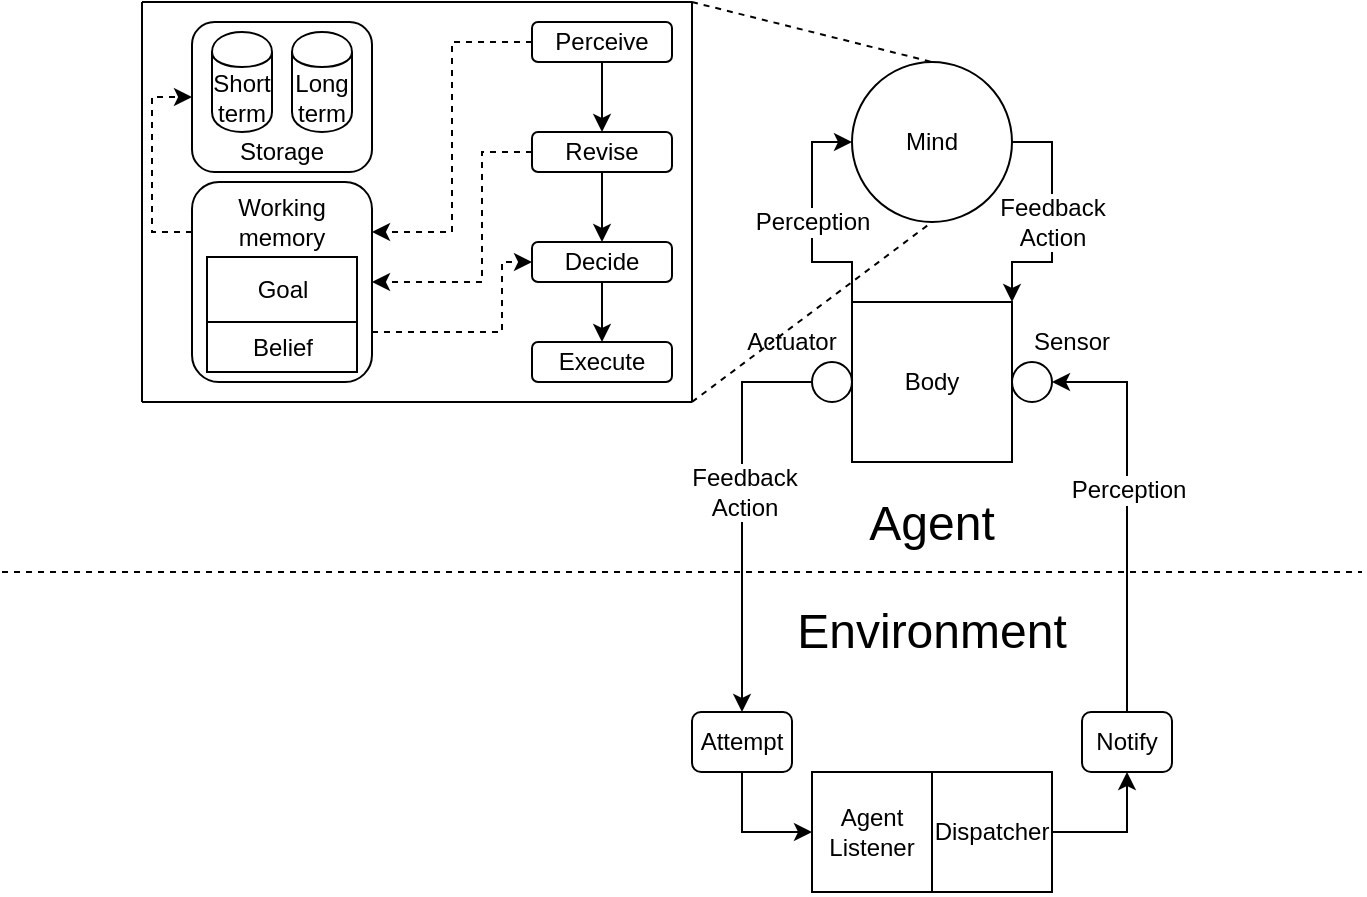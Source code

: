 <mxfile version="13.3.4" type="device"><diagram id="6pJ4MsZsE8svDMsVTZjR" name="Page-1"><mxGraphModel dx="1262" dy="691" grid="1" gridSize="10" guides="1" tooltips="1" connect="1" arrows="1" fold="1" page="1" pageScale="1" pageWidth="850" pageHeight="1100" math="0" shadow="0"><root><mxCell id="0"/><mxCell id="1" parent="0"/><mxCell id="4b0dk1FAo4YuZ8AYB30p-12" style="edgeStyle=orthogonalEdgeStyle;rounded=0;orthogonalLoop=1;jettySize=auto;html=1;exitX=1;exitY=0.5;exitDx=0;exitDy=0;entryX=1;entryY=0;entryDx=0;entryDy=0;" parent="1" source="4b0dk1FAo4YuZ8AYB30p-1" target="4b0dk1FAo4YuZ8AYB30p-2" edge="1"><mxGeometry relative="1" as="geometry"/></mxCell><mxCell id="4b0dk1FAo4YuZ8AYB30p-22" value="&lt;div&gt;Feedback&lt;/div&gt;&lt;div&gt;Action&lt;/div&gt;" style="text;html=1;align=center;verticalAlign=middle;resizable=0;points=[];labelBackgroundColor=#ffffff;" parent="4b0dk1FAo4YuZ8AYB30p-12" vertex="1" connectable="0"><mxGeometry y="2" relative="1" as="geometry"><mxPoint x="-2" as="offset"/></mxGeometry></mxCell><mxCell id="4b0dk1FAo4YuZ8AYB30p-1" value="Mind" style="ellipse;whiteSpace=wrap;html=1;aspect=fixed;" parent="1" vertex="1"><mxGeometry x="505" y="60" width="80" height="80" as="geometry"/></mxCell><mxCell id="4b0dk1FAo4YuZ8AYB30p-11" style="edgeStyle=orthogonalEdgeStyle;rounded=0;orthogonalLoop=1;jettySize=auto;html=1;exitX=0;exitY=0;exitDx=0;exitDy=0;entryX=0;entryY=0.5;entryDx=0;entryDy=0;" parent="1" source="4b0dk1FAo4YuZ8AYB30p-2" target="4b0dk1FAo4YuZ8AYB30p-1" edge="1"><mxGeometry relative="1" as="geometry"/></mxCell><mxCell id="4b0dk1FAo4YuZ8AYB30p-21" value="Perception" style="text;html=1;align=center;verticalAlign=middle;resizable=0;points=[];labelBackgroundColor=#ffffff;" parent="4b0dk1FAo4YuZ8AYB30p-11" vertex="1" connectable="0"><mxGeometry x="-0.017" y="2" relative="1" as="geometry"><mxPoint x="2" y="-1" as="offset"/></mxGeometry></mxCell><mxCell id="4b0dk1FAo4YuZ8AYB30p-2" value="Body" style="whiteSpace=wrap;html=1;aspect=fixed;" parent="1" vertex="1"><mxGeometry x="505" y="180" width="80" height="80" as="geometry"/></mxCell><mxCell id="4b0dk1FAo4YuZ8AYB30p-17" style="edgeStyle=orthogonalEdgeStyle;rounded=0;orthogonalLoop=1;jettySize=auto;html=1;exitX=0;exitY=0.5;exitDx=0;exitDy=0;entryX=0.5;entryY=0;entryDx=0;entryDy=0;" parent="1" source="4b0dk1FAo4YuZ8AYB30p-4" target="OEP2vgiXgAEKpBUmIah0-2" edge="1"><mxGeometry relative="1" as="geometry"><mxPoint x="505" y="340.0" as="targetPoint"/></mxGeometry></mxCell><mxCell id="4b0dk1FAo4YuZ8AYB30p-19" value="&lt;div&gt;Feedback&lt;/div&gt;&lt;div&gt;Action&lt;/div&gt;" style="text;html=1;align=center;verticalAlign=middle;resizable=0;points=[];labelBackgroundColor=#ffffff;" parent="4b0dk1FAo4YuZ8AYB30p-17" vertex="1" connectable="0"><mxGeometry y="1" relative="1" as="geometry"><mxPoint y="-10" as="offset"/></mxGeometry></mxCell><mxCell id="4b0dk1FAo4YuZ8AYB30p-4" value="" style="ellipse;whiteSpace=wrap;html=1;aspect=fixed;" parent="1" vertex="1"><mxGeometry x="485" y="210" width="20" height="20" as="geometry"/></mxCell><mxCell id="4b0dk1FAo4YuZ8AYB30p-5" value="" style="ellipse;whiteSpace=wrap;html=1;aspect=fixed;" parent="1" vertex="1"><mxGeometry x="585" y="210" width="20" height="20" as="geometry"/></mxCell><mxCell id="4b0dk1FAo4YuZ8AYB30p-10" value="Sensor" style="text;html=1;strokeColor=none;fillColor=none;align=center;verticalAlign=middle;whiteSpace=wrap;rounded=0;" parent="1" vertex="1"><mxGeometry x="595" y="190" width="40" height="20" as="geometry"/></mxCell><mxCell id="4b0dk1FAo4YuZ8AYB30p-16" value="" style="endArrow=none;dashed=1;html=1;" parent="1" edge="1"><mxGeometry width="50" height="50" relative="1" as="geometry"><mxPoint x="80" y="315" as="sourcePoint"/><mxPoint x="760" y="315" as="targetPoint"/></mxGeometry></mxCell><mxCell id="4b0dk1FAo4YuZ8AYB30p-18" style="edgeStyle=orthogonalEdgeStyle;rounded=0;orthogonalLoop=1;jettySize=auto;html=1;exitX=0.5;exitY=0;exitDx=0;exitDy=0;entryX=1;entryY=0.5;entryDx=0;entryDy=0;" parent="1" source="OEP2vgiXgAEKpBUmIah0-3" target="4b0dk1FAo4YuZ8AYB30p-5" edge="1"><mxGeometry relative="1" as="geometry"><mxPoint x="585" y="340.0" as="sourcePoint"/></mxGeometry></mxCell><mxCell id="4b0dk1FAo4YuZ8AYB30p-20" value="Perception" style="text;html=1;align=center;verticalAlign=middle;resizable=0;points=[];labelBackgroundColor=#ffffff;" parent="4b0dk1FAo4YuZ8AYB30p-18" vertex="1" connectable="0"><mxGeometry x="-0.033" y="3" relative="1" as="geometry"><mxPoint x="3" y="-13" as="offset"/></mxGeometry></mxCell><mxCell id="4b0dk1FAo4YuZ8AYB30p-25" value="" style="endArrow=none;html=1;" parent="1" edge="1"><mxGeometry width="50" height="50" relative="1" as="geometry"><mxPoint x="150" y="230" as="sourcePoint"/><mxPoint x="425" y="230" as="targetPoint"/></mxGeometry></mxCell><mxCell id="4b0dk1FAo4YuZ8AYB30p-26" value="" style="endArrow=none;html=1;" parent="1" edge="1"><mxGeometry width="50" height="50" relative="1" as="geometry"><mxPoint x="150" y="30" as="sourcePoint"/><mxPoint x="425" y="30" as="targetPoint"/></mxGeometry></mxCell><mxCell id="4b0dk1FAo4YuZ8AYB30p-27" value="" style="endArrow=none;html=1;" parent="1" edge="1"><mxGeometry width="50" height="50" relative="1" as="geometry"><mxPoint x="150" y="30" as="sourcePoint"/><mxPoint x="150" y="230" as="targetPoint"/></mxGeometry></mxCell><mxCell id="4b0dk1FAo4YuZ8AYB30p-28" value="" style="endArrow=none;html=1;" parent="1" edge="1"><mxGeometry width="50" height="50" relative="1" as="geometry"><mxPoint x="425" y="30" as="sourcePoint"/><mxPoint x="425" y="230" as="targetPoint"/></mxGeometry></mxCell><mxCell id="4b0dk1FAo4YuZ8AYB30p-33" value="" style="endArrow=none;dashed=1;html=1;entryX=0.5;entryY=1;entryDx=0;entryDy=0;" parent="1" target="4b0dk1FAo4YuZ8AYB30p-1" edge="1"><mxGeometry width="50" height="50" relative="1" as="geometry"><mxPoint x="425" y="230" as="sourcePoint"/><mxPoint x="595" y="370" as="targetPoint"/></mxGeometry></mxCell><mxCell id="4b0dk1FAo4YuZ8AYB30p-8" value="Actuator" style="text;html=1;strokeColor=none;fillColor=none;align=center;verticalAlign=middle;whiteSpace=wrap;rounded=0;" parent="1" vertex="1"><mxGeometry x="455" y="190" width="40" height="20" as="geometry"/></mxCell><mxCell id="4b0dk1FAo4YuZ8AYB30p-34" value="" style="endArrow=none;dashed=1;html=1;entryX=0.5;entryY=0;entryDx=0;entryDy=0;" parent="1" target="4b0dk1FAo4YuZ8AYB30p-1" edge="1"><mxGeometry width="50" height="50" relative="1" as="geometry"><mxPoint x="425" y="30" as="sourcePoint"/><mxPoint x="595" y="370" as="targetPoint"/></mxGeometry></mxCell><mxCell id="4b0dk1FAo4YuZ8AYB30p-37" value="&lt;font style=&quot;font-size: 24px&quot;&gt;Environment&lt;/font&gt;" style="text;html=1;strokeColor=none;fillColor=none;align=center;verticalAlign=middle;whiteSpace=wrap;rounded=0;" parent="1" vertex="1"><mxGeometry x="465" y="310" width="160" height="70" as="geometry"/></mxCell><mxCell id="6yDN9tsqsADfJCY4ZTNe-5" style="edgeStyle=orthogonalEdgeStyle;rounded=0;orthogonalLoop=1;jettySize=auto;html=1;exitX=0.5;exitY=1;exitDx=0;exitDy=0;entryX=0;entryY=0.5;entryDx=0;entryDy=0;" edge="1" parent="1" source="OEP2vgiXgAEKpBUmIah0-2" target="6yDN9tsqsADfJCY4ZTNe-3"><mxGeometry relative="1" as="geometry"/></mxCell><mxCell id="OEP2vgiXgAEKpBUmIah0-2" value="Attempt" style="rounded=1;whiteSpace=wrap;html=1;fillColor=none;" parent="1" vertex="1"><mxGeometry x="425" y="385" width="50" height="30" as="geometry"/></mxCell><mxCell id="OEP2vgiXgAEKpBUmIah0-3" value="Notify" style="rounded=1;whiteSpace=wrap;html=1;fillColor=none;" parent="1" vertex="1"><mxGeometry x="620" y="385" width="45" height="30" as="geometry"/></mxCell><mxCell id="6yDN9tsqsADfJCY4ZTNe-13" style="edgeStyle=orthogonalEdgeStyle;rounded=0;orthogonalLoop=1;jettySize=auto;html=1;exitX=0.5;exitY=1;exitDx=0;exitDy=0;entryX=0.5;entryY=0;entryDx=0;entryDy=0;" edge="1" parent="1" source="OEP2vgiXgAEKpBUmIah0-10" target="OEP2vgiXgAEKpBUmIah0-11"><mxGeometry relative="1" as="geometry"/></mxCell><mxCell id="6yDN9tsqsADfJCY4ZTNe-18" style="edgeStyle=orthogonalEdgeStyle;rounded=0;orthogonalLoop=1;jettySize=auto;html=1;exitX=0;exitY=0.5;exitDx=0;exitDy=0;entryX=1;entryY=0.25;entryDx=0;entryDy=0;dashed=1;" edge="1" parent="1" source="OEP2vgiXgAEKpBUmIah0-10" target="OEP2vgiXgAEKpBUmIah0-49"><mxGeometry relative="1" as="geometry"/></mxCell><mxCell id="OEP2vgiXgAEKpBUmIah0-10" value="Perceive" style="rounded=1;whiteSpace=wrap;html=1;fillColor=none;" parent="1" vertex="1"><mxGeometry x="345" y="40" width="70" height="20" as="geometry"/></mxCell><mxCell id="6yDN9tsqsADfJCY4ZTNe-14" style="edgeStyle=orthogonalEdgeStyle;rounded=0;orthogonalLoop=1;jettySize=auto;html=1;exitX=0.5;exitY=1;exitDx=0;exitDy=0;entryX=0.5;entryY=0;entryDx=0;entryDy=0;" edge="1" parent="1" source="OEP2vgiXgAEKpBUmIah0-11" target="OEP2vgiXgAEKpBUmIah0-13"><mxGeometry relative="1" as="geometry"/></mxCell><mxCell id="6yDN9tsqsADfJCY4ZTNe-19" style="edgeStyle=orthogonalEdgeStyle;rounded=0;orthogonalLoop=1;jettySize=auto;html=1;exitX=0;exitY=0.5;exitDx=0;exitDy=0;entryX=1;entryY=0.5;entryDx=0;entryDy=0;dashed=1;" edge="1" parent="1" source="OEP2vgiXgAEKpBUmIah0-11" target="OEP2vgiXgAEKpBUmIah0-49"><mxGeometry relative="1" as="geometry"><Array as="points"><mxPoint x="320" y="105"/><mxPoint x="320" y="170"/></Array></mxGeometry></mxCell><mxCell id="OEP2vgiXgAEKpBUmIah0-11" value="Revise" style="rounded=1;whiteSpace=wrap;html=1;fillColor=none;" parent="1" vertex="1"><mxGeometry x="345" y="95" width="70" height="20" as="geometry"/></mxCell><mxCell id="6yDN9tsqsADfJCY4ZTNe-15" style="edgeStyle=orthogonalEdgeStyle;rounded=0;orthogonalLoop=1;jettySize=auto;html=1;exitX=0.5;exitY=1;exitDx=0;exitDy=0;" edge="1" parent="1" source="OEP2vgiXgAEKpBUmIah0-13" target="OEP2vgiXgAEKpBUmIah0-14"><mxGeometry relative="1" as="geometry"/></mxCell><mxCell id="OEP2vgiXgAEKpBUmIah0-13" value="Decide" style="rounded=1;whiteSpace=wrap;html=1;fillColor=none;" parent="1" vertex="1"><mxGeometry x="345" y="150" width="70" height="20" as="geometry"/></mxCell><mxCell id="OEP2vgiXgAEKpBUmIah0-14" value="Execute" style="rounded=1;whiteSpace=wrap;html=1;fillColor=none;" parent="1" vertex="1"><mxGeometry x="345" y="200" width="70" height="20" as="geometry"/></mxCell><mxCell id="OEP2vgiXgAEKpBUmIah0-16" value="Short term" style="shape=cylinder;whiteSpace=wrap;html=1;boundedLbl=1;backgroundOutline=1;fillColor=none;" parent="1" vertex="1"><mxGeometry x="185" y="45" width="30" height="50" as="geometry"/></mxCell><mxCell id="OEP2vgiXgAEKpBUmIah0-17" value="Long term" style="shape=cylinder;whiteSpace=wrap;html=1;boundedLbl=1;backgroundOutline=1;fillColor=none;" parent="1" vertex="1"><mxGeometry x="225" y="45" width="30" height="50" as="geometry"/></mxCell><mxCell id="OEP2vgiXgAEKpBUmIah0-19" value="" style="rounded=1;whiteSpace=wrap;html=1;fillColor=none;" parent="1" vertex="1"><mxGeometry x="175" y="40" width="90" height="75" as="geometry"/></mxCell><mxCell id="OEP2vgiXgAEKpBUmIah0-21" value="Storage" style="text;html=1;strokeColor=none;fillColor=none;align=center;verticalAlign=middle;whiteSpace=wrap;rounded=0;" parent="1" vertex="1"><mxGeometry x="200" y="95" width="40" height="20" as="geometry"/></mxCell><mxCell id="OEP2vgiXgAEKpBUmIah0-22" style="edgeStyle=orthogonalEdgeStyle;rounded=0;orthogonalLoop=1;jettySize=auto;html=1;exitX=0.5;exitY=1;exitDx=0;exitDy=0;" parent="1" source="OEP2vgiXgAEKpBUmIah0-14" target="OEP2vgiXgAEKpBUmIah0-14" edge="1"><mxGeometry relative="1" as="geometry"/></mxCell><mxCell id="6yDN9tsqsADfJCY4ZTNe-20" style="edgeStyle=orthogonalEdgeStyle;rounded=0;orthogonalLoop=1;jettySize=auto;html=1;exitX=1;exitY=0.75;exitDx=0;exitDy=0;entryX=0;entryY=0.5;entryDx=0;entryDy=0;dashed=1;" edge="1" parent="1" source="OEP2vgiXgAEKpBUmIah0-49" target="OEP2vgiXgAEKpBUmIah0-13"><mxGeometry relative="1" as="geometry"><Array as="points"><mxPoint x="330" y="195"/><mxPoint x="330" y="160"/></Array></mxGeometry></mxCell><mxCell id="6yDN9tsqsADfJCY4ZTNe-22" style="edgeStyle=orthogonalEdgeStyle;rounded=0;orthogonalLoop=1;jettySize=auto;html=1;exitX=0;exitY=0.25;exitDx=0;exitDy=0;entryX=0;entryY=0.5;entryDx=0;entryDy=0;dashed=1;" edge="1" parent="1" source="OEP2vgiXgAEKpBUmIah0-49" target="OEP2vgiXgAEKpBUmIah0-19"><mxGeometry relative="1" as="geometry"/></mxCell><mxCell id="OEP2vgiXgAEKpBUmIah0-49" value="" style="rounded=1;whiteSpace=wrap;html=1;fillColor=none;" parent="1" vertex="1"><mxGeometry x="175" y="120" width="90" height="100" as="geometry"/></mxCell><mxCell id="OEP2vgiXgAEKpBUmIah0-50" value="Goal" style="rounded=0;whiteSpace=wrap;html=1;fillColor=none;" parent="1" vertex="1"><mxGeometry x="182.5" y="157.5" width="75" height="32.5" as="geometry"/></mxCell><mxCell id="OEP2vgiXgAEKpBUmIah0-51" value="Belief" style="rounded=0;whiteSpace=wrap;html=1;fillColor=none;" parent="1" vertex="1"><mxGeometry x="182.5" y="190" width="75" height="25" as="geometry"/></mxCell><mxCell id="OEP2vgiXgAEKpBUmIah0-57" value="Working memory" style="text;html=1;strokeColor=none;fillColor=none;align=center;verticalAlign=middle;whiteSpace=wrap;rounded=0;" parent="1" vertex="1"><mxGeometry x="200" y="130" width="40" height="20" as="geometry"/></mxCell><mxCell id="OEP2vgiXgAEKpBUmIah0-62" value="&lt;font style=&quot;font-size: 24px&quot;&gt;Agent&lt;/font&gt;" style="text;html=1;strokeColor=none;fillColor=none;align=center;verticalAlign=middle;whiteSpace=wrap;rounded=0;" parent="1" vertex="1"><mxGeometry x="465" y="256" width="160" height="70" as="geometry"/></mxCell><mxCell id="6yDN9tsqsADfJCY4ZTNe-6" style="edgeStyle=orthogonalEdgeStyle;rounded=0;orthogonalLoop=1;jettySize=auto;html=1;exitX=1;exitY=0.5;exitDx=0;exitDy=0;entryX=0.5;entryY=1;entryDx=0;entryDy=0;" edge="1" parent="1" source="6yDN9tsqsADfJCY4ZTNe-3" target="OEP2vgiXgAEKpBUmIah0-3"><mxGeometry relative="1" as="geometry"/></mxCell><mxCell id="6yDN9tsqsADfJCY4ZTNe-3" value="" style="rounded=0;whiteSpace=wrap;html=1;" vertex="1" parent="1"><mxGeometry x="485" y="415" width="120" height="60" as="geometry"/></mxCell><mxCell id="6yDN9tsqsADfJCY4ZTNe-4" value="" style="endArrow=none;html=1;entryX=0.5;entryY=0;entryDx=0;entryDy=0;exitX=0.5;exitY=1;exitDx=0;exitDy=0;" edge="1" parent="1" source="6yDN9tsqsADfJCY4ZTNe-3" target="6yDN9tsqsADfJCY4ZTNe-3"><mxGeometry width="50" height="50" relative="1" as="geometry"><mxPoint x="505" y="540" as="sourcePoint"/><mxPoint x="555" y="490" as="targetPoint"/></mxGeometry></mxCell><mxCell id="6yDN9tsqsADfJCY4ZTNe-7" value="&lt;div&gt;Agent&lt;/div&gt;&lt;div&gt;Listener&lt;br&gt;&lt;/div&gt;" style="text;html=1;strokeColor=none;fillColor=none;align=center;verticalAlign=middle;whiteSpace=wrap;rounded=0;" vertex="1" parent="1"><mxGeometry x="495" y="435" width="40" height="20" as="geometry"/></mxCell><mxCell id="6yDN9tsqsADfJCY4ZTNe-10" value="Dispatcher" style="text;html=1;strokeColor=none;fillColor=none;align=center;verticalAlign=middle;whiteSpace=wrap;rounded=0;" vertex="1" parent="1"><mxGeometry x="555" y="435" width="40" height="20" as="geometry"/></mxCell></root></mxGraphModel></diagram></mxfile>